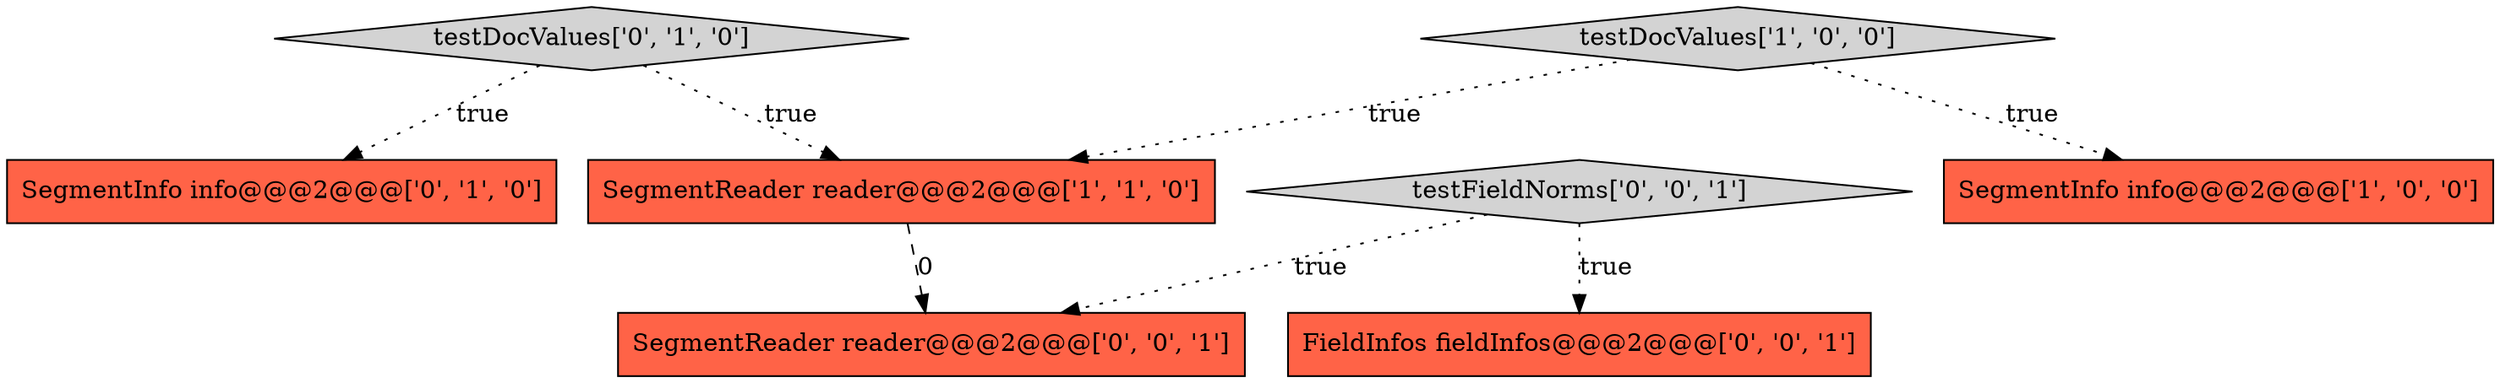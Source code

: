 digraph {
4 [style = filled, label = "testDocValues['0', '1', '0']", fillcolor = lightgray, shape = diamond image = "AAA0AAABBB2BBB"];
5 [style = filled, label = "FieldInfos fieldInfos@@@2@@@['0', '0', '1']", fillcolor = tomato, shape = box image = "AAA0AAABBB3BBB"];
2 [style = filled, label = "testDocValues['1', '0', '0']", fillcolor = lightgray, shape = diamond image = "AAA0AAABBB1BBB"];
7 [style = filled, label = "SegmentReader reader@@@2@@@['0', '0', '1']", fillcolor = tomato, shape = box image = "AAA0AAABBB3BBB"];
0 [style = filled, label = "SegmentInfo info@@@2@@@['1', '0', '0']", fillcolor = tomato, shape = box image = "AAA0AAABBB1BBB"];
1 [style = filled, label = "SegmentReader reader@@@2@@@['1', '1', '0']", fillcolor = tomato, shape = box image = "AAA0AAABBB1BBB"];
6 [style = filled, label = "testFieldNorms['0', '0', '1']", fillcolor = lightgray, shape = diamond image = "AAA0AAABBB3BBB"];
3 [style = filled, label = "SegmentInfo info@@@2@@@['0', '1', '0']", fillcolor = tomato, shape = box image = "AAA0AAABBB2BBB"];
2->1 [style = dotted, label="true"];
6->5 [style = dotted, label="true"];
1->7 [style = dashed, label="0"];
2->0 [style = dotted, label="true"];
4->1 [style = dotted, label="true"];
4->3 [style = dotted, label="true"];
6->7 [style = dotted, label="true"];
}
